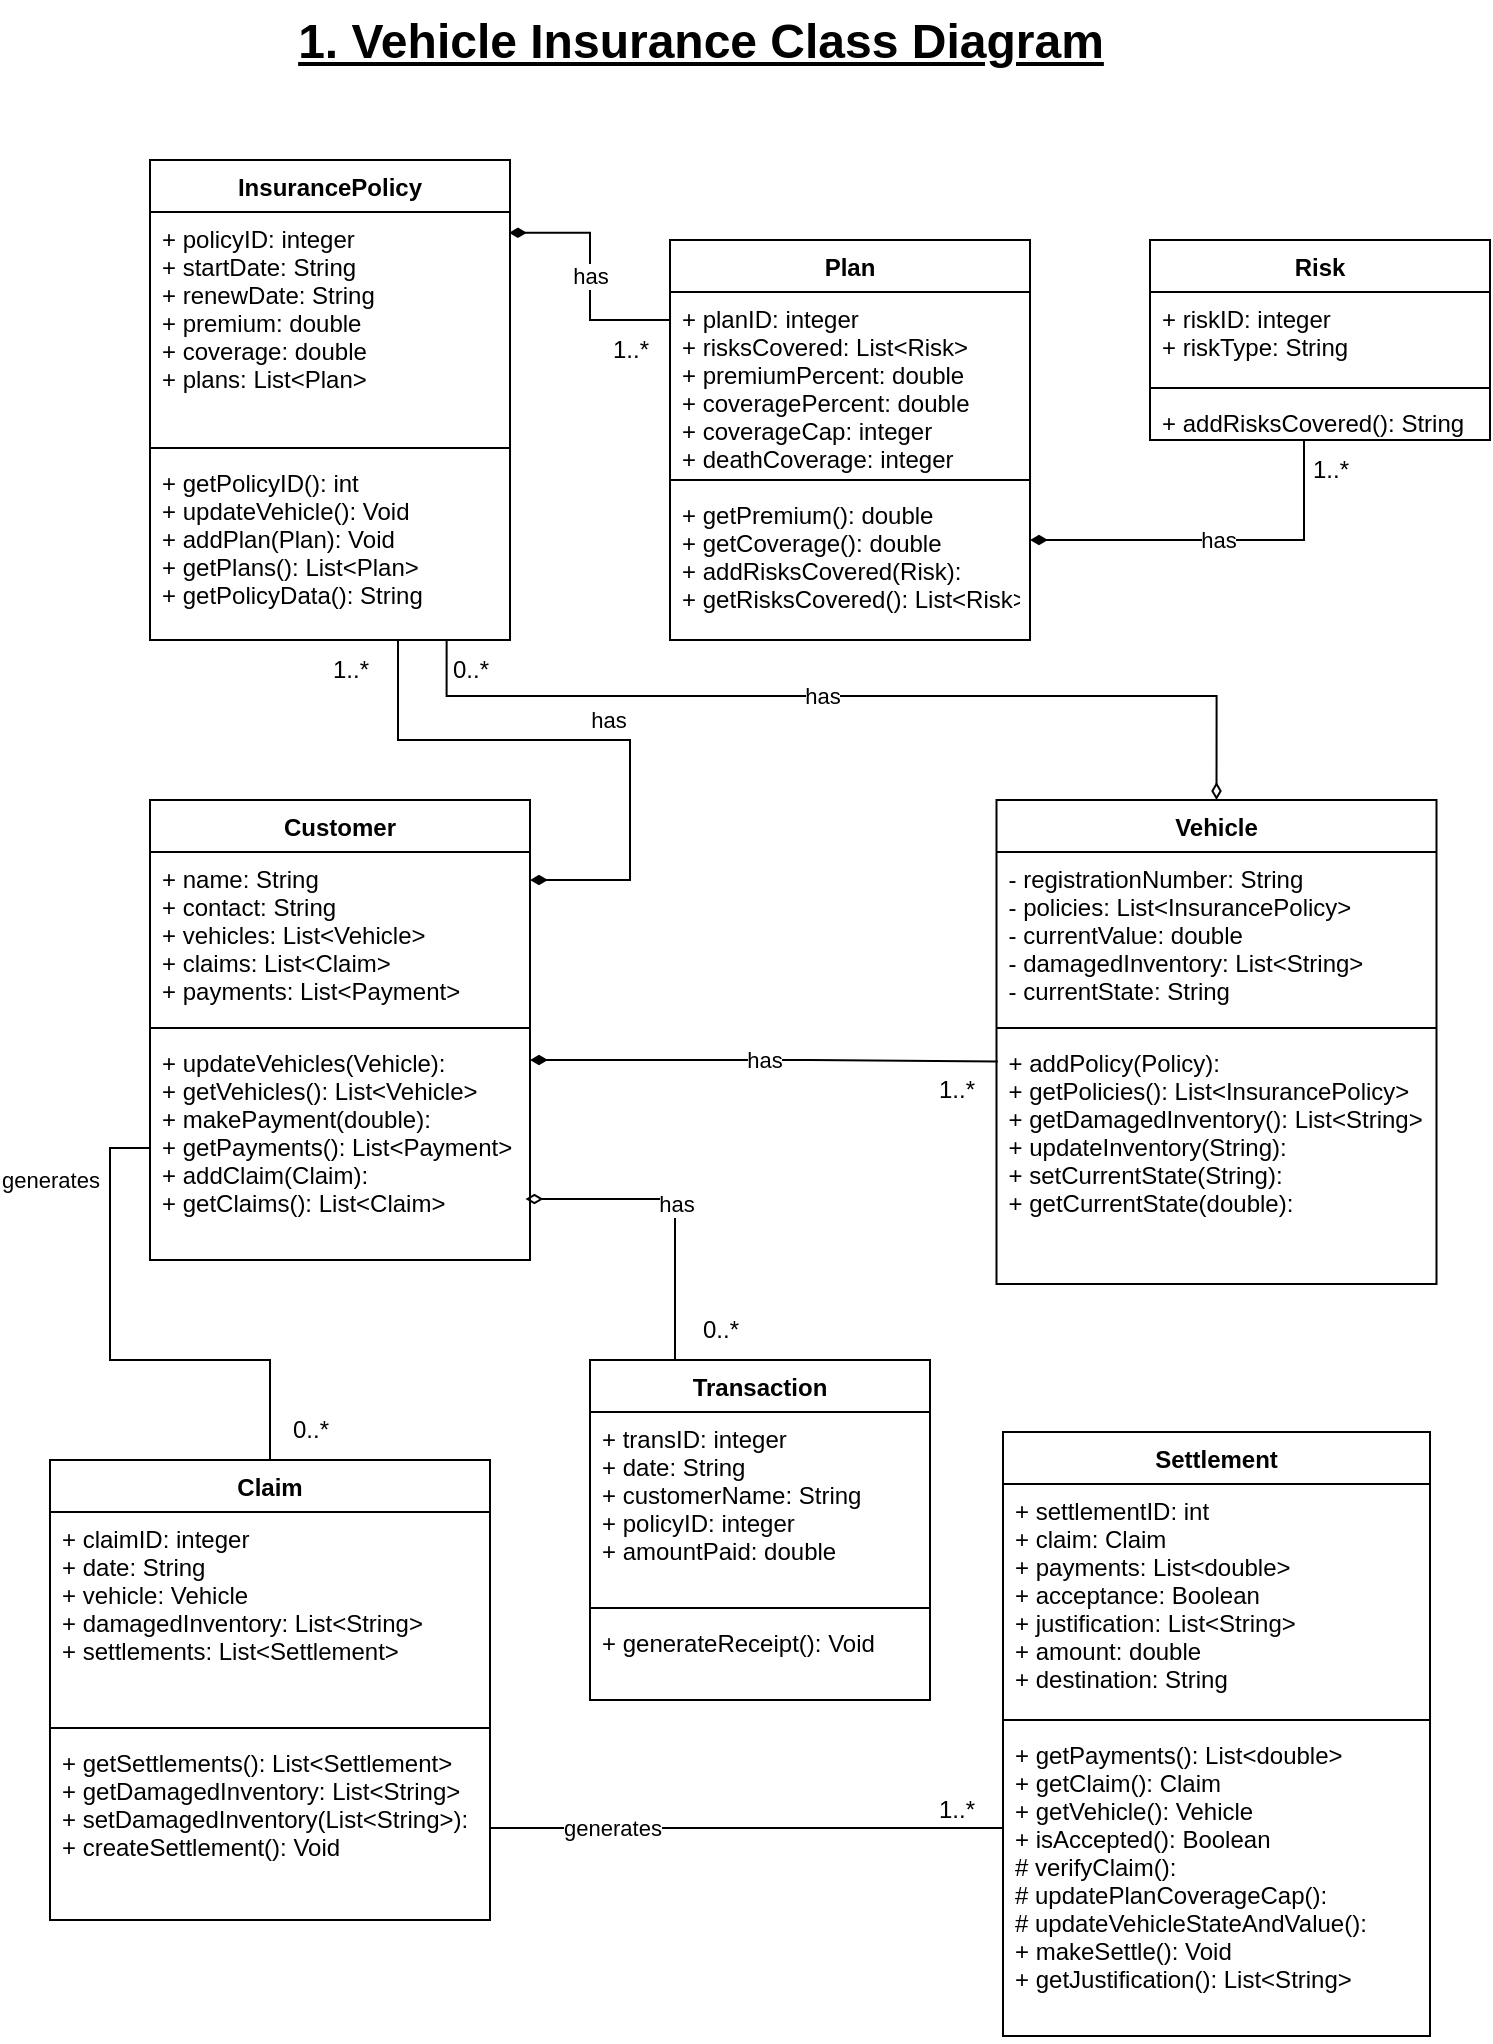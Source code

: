 <mxfile version="20.6.0" type="github">
  <diagram id="opRbN851AEoW9ykvf9_C" name="Page-1">
    <mxGraphModel dx="882" dy="1538" grid="1" gridSize="10" guides="1" tooltips="1" connect="1" arrows="1" fold="1" page="1" pageScale="1" pageWidth="850" pageHeight="1100" math="0" shadow="0">
      <root>
        <mxCell id="0" />
        <mxCell id="1" parent="0" />
        <mxCell id="mzzcEleAXUbefKg6ftuE-1" value="Customer" style="swimlane;fontStyle=1;align=center;verticalAlign=top;childLayout=stackLayout;horizontal=1;startSize=26;horizontalStack=0;resizeParent=1;resizeParentMax=0;resizeLast=0;collapsible=1;marginBottom=0;rounded=0;" vertex="1" parent="1">
          <mxGeometry x="160" y="-680" width="190" height="230" as="geometry" />
        </mxCell>
        <mxCell id="mzzcEleAXUbefKg6ftuE-2" value="+ name: String&#xa;+ contact: String&#xa;+ vehicles: List&lt;Vehicle&gt;&#xa;+ claims: List&lt;Claim&gt;&#xa;+ payments: List&lt;Payment&gt;" style="text;strokeColor=none;fillColor=none;align=left;verticalAlign=top;spacingLeft=4;spacingRight=4;overflow=hidden;rotatable=0;points=[[0,0.5],[1,0.5]];portConstraint=eastwest;rounded=0;" vertex="1" parent="mzzcEleAXUbefKg6ftuE-1">
          <mxGeometry y="26" width="190" height="84" as="geometry" />
        </mxCell>
        <mxCell id="mzzcEleAXUbefKg6ftuE-3" value="" style="line;strokeWidth=1;fillColor=none;align=left;verticalAlign=middle;spacingTop=-1;spacingLeft=3;spacingRight=3;rotatable=0;labelPosition=right;points=[];portConstraint=eastwest;rounded=0;" vertex="1" parent="mzzcEleAXUbefKg6ftuE-1">
          <mxGeometry y="110" width="190" height="8" as="geometry" />
        </mxCell>
        <mxCell id="mzzcEleAXUbefKg6ftuE-43" value="has" style="edgeStyle=orthogonalEdgeStyle;rounded=0;orthogonalLoop=1;jettySize=auto;html=1;exitX=1;exitY=0.5;exitDx=0;exitDy=0;endArrow=none;endFill=0;startArrow=diamondThin;startFill=1;entryX=0.003;entryY=0.103;entryDx=0;entryDy=0;entryPerimeter=0;" edge="1" parent="mzzcEleAXUbefKg6ftuE-1" target="mzzcEleAXUbefKg6ftuE-8">
          <mxGeometry relative="1" as="geometry">
            <Array as="points">
              <mxPoint x="330" y="130" />
            </Array>
            <mxPoint x="190" y="130" as="sourcePoint" />
            <mxPoint x="370" y="130" as="targetPoint" />
          </mxGeometry>
        </mxCell>
        <mxCell id="mzzcEleAXUbefKg6ftuE-20" value="+ updateVehicles(Vehicle): &#xa;+ getVehicles(): List&lt;Vehicle&gt;&#xa;+ makePayment(double):&#xa;+ getPayments(): List&lt;Payment&gt;&#xa;+ addClaim(Claim):&#xa;+ getClaims(): List&lt;Claim&gt; " style="text;strokeColor=none;fillColor=none;align=left;verticalAlign=top;spacingLeft=4;spacingRight=4;overflow=hidden;rotatable=0;points=[[0,0.5],[1,0.5]];portConstraint=eastwest;rounded=0;" vertex="1" parent="mzzcEleAXUbefKg6ftuE-1">
          <mxGeometry y="118" width="190" height="112" as="geometry" />
        </mxCell>
        <mxCell id="mzzcEleAXUbefKg6ftuE-5" value="Vehicle" style="swimlane;fontStyle=1;align=center;verticalAlign=top;childLayout=stackLayout;horizontal=1;startSize=26;horizontalStack=0;resizeParent=1;resizeParentMax=0;resizeLast=0;collapsible=1;marginBottom=0;rounded=0;" vertex="1" parent="1">
          <mxGeometry x="583.25" y="-680" width="220" height="242" as="geometry" />
        </mxCell>
        <mxCell id="mzzcEleAXUbefKg6ftuE-6" value="- registrationNumber: String&#xa;- policies: List&lt;InsurancePolicy&gt;&#xa;- currentValue: double&#xa;- damagedInventory: List&lt;String&gt;&#xa;- currentState: String" style="text;strokeColor=none;fillColor=none;align=left;verticalAlign=top;spacingLeft=4;spacingRight=4;overflow=hidden;rotatable=0;points=[[0,0.5],[1,0.5]];portConstraint=eastwest;rounded=0;" vertex="1" parent="mzzcEleAXUbefKg6ftuE-5">
          <mxGeometry y="26" width="220" height="84" as="geometry" />
        </mxCell>
        <mxCell id="mzzcEleAXUbefKg6ftuE-7" value="" style="line;strokeWidth=1;fillColor=none;align=left;verticalAlign=middle;spacingTop=-1;spacingLeft=3;spacingRight=3;rotatable=0;labelPosition=right;points=[];portConstraint=eastwest;rounded=0;" vertex="1" parent="mzzcEleAXUbefKg6ftuE-5">
          <mxGeometry y="110" width="220" height="8" as="geometry" />
        </mxCell>
        <mxCell id="mzzcEleAXUbefKg6ftuE-8" value="+ addPolicy(Policy): &#xa;+ getPolicies(): List&lt;InsurancePolicy&gt;&#xa;+ getDamagedInventory(): List&lt;String&gt;&#xa;+ updateInventory(String):&#xa;+ setCurrentState(String):&#xa;+ getCurrentState(double):" style="text;strokeColor=none;fillColor=none;align=left;verticalAlign=top;spacingLeft=4;spacingRight=4;overflow=hidden;rotatable=0;points=[[0,0.5],[1,0.5]];portConstraint=eastwest;rounded=0;" vertex="1" parent="mzzcEleAXUbefKg6ftuE-5">
          <mxGeometry y="118" width="220" height="124" as="geometry" />
        </mxCell>
        <mxCell id="mzzcEleAXUbefKg6ftuE-9" value="Claim" style="swimlane;fontStyle=1;align=center;verticalAlign=top;childLayout=stackLayout;horizontal=1;startSize=26;horizontalStack=0;resizeParent=1;resizeParentMax=0;resizeLast=0;collapsible=1;marginBottom=0;rounded=0;" vertex="1" parent="1">
          <mxGeometry x="110" y="-350" width="220" height="230" as="geometry" />
        </mxCell>
        <mxCell id="mzzcEleAXUbefKg6ftuE-10" value="+ claimID: integer&#xa;+ date: String&#xa;+ vehicle: Vehicle&#xa;+ damagedInventory: List&lt;String&gt;&#xa;+ settlements: List&lt;Settlement&gt;" style="text;strokeColor=none;fillColor=none;align=left;verticalAlign=top;spacingLeft=4;spacingRight=4;overflow=hidden;rotatable=0;points=[[0,0.5],[1,0.5]];portConstraint=eastwest;rounded=0;" vertex="1" parent="mzzcEleAXUbefKg6ftuE-9">
          <mxGeometry y="26" width="220" height="104" as="geometry" />
        </mxCell>
        <mxCell id="mzzcEleAXUbefKg6ftuE-11" value="" style="line;strokeWidth=1;fillColor=none;align=left;verticalAlign=middle;spacingTop=-1;spacingLeft=3;spacingRight=3;rotatable=0;labelPosition=right;points=[];portConstraint=eastwest;rounded=0;" vertex="1" parent="mzzcEleAXUbefKg6ftuE-9">
          <mxGeometry y="130" width="220" height="8" as="geometry" />
        </mxCell>
        <mxCell id="mzzcEleAXUbefKg6ftuE-19" value="+ getSettlements(): List&lt;Settlement&gt;&#xa;+ getDamagedInventory: List&lt;String&gt;&#xa;+ setDamagedInventory(List&lt;String&gt;):&#xa;+ createSettlement(): Void&#xa;" style="text;strokeColor=none;fillColor=none;align=left;verticalAlign=top;spacingLeft=4;spacingRight=4;overflow=hidden;rotatable=0;points=[[0,0.5],[1,0.5]];portConstraint=eastwest;rounded=0;" vertex="1" parent="mzzcEleAXUbefKg6ftuE-9">
          <mxGeometry y="138" width="220" height="92" as="geometry" />
        </mxCell>
        <mxCell id="mzzcEleAXUbefKg6ftuE-13" value="Settlement" style="swimlane;fontStyle=1;align=center;verticalAlign=top;childLayout=stackLayout;horizontal=1;startSize=26;horizontalStack=0;resizeParent=1;resizeParentMax=0;resizeLast=0;collapsible=1;marginBottom=0;rounded=0;" vertex="1" parent="1">
          <mxGeometry x="586.5" y="-364" width="213.5" height="302" as="geometry" />
        </mxCell>
        <mxCell id="mzzcEleAXUbefKg6ftuE-14" value="+ settlementID: int&#xa;+ claim: Claim&#xa;+ payments: List&lt;double&gt;&#xa;+ acceptance: Boolean&#xa;+ justification: List&lt;String&gt;&#xa;+ amount: double&#xa;+ destination: String" style="text;strokeColor=none;fillColor=none;align=left;verticalAlign=top;spacingLeft=4;spacingRight=4;overflow=hidden;rotatable=0;points=[[0,0.5],[1,0.5]];portConstraint=eastwest;rounded=0;" vertex="1" parent="mzzcEleAXUbefKg6ftuE-13">
          <mxGeometry y="26" width="213.5" height="114" as="geometry" />
        </mxCell>
        <mxCell id="mzzcEleAXUbefKg6ftuE-15" value="" style="line;strokeWidth=1;fillColor=none;align=left;verticalAlign=middle;spacingTop=-1;spacingLeft=3;spacingRight=3;rotatable=0;labelPosition=right;points=[];portConstraint=eastwest;rounded=0;" vertex="1" parent="mzzcEleAXUbefKg6ftuE-13">
          <mxGeometry y="140" width="213.5" height="8" as="geometry" />
        </mxCell>
        <mxCell id="mzzcEleAXUbefKg6ftuE-16" value="+ getPayments(): List&lt;double&gt;&#xa;+ getClaim(): Claim&#xa;+ getVehicle(): Vehicle&#xa;+ isAccepted(): Boolean&#xa;# verifyClaim():&#xa;# updatePlanCoverageCap():&#xa;# updateVehicleStateAndValue():&#xa;+ makeSettle(): Void&#xa;+ getJustification(): List&lt;String&gt;" style="text;strokeColor=none;fillColor=none;align=left;verticalAlign=top;spacingLeft=4;spacingRight=4;overflow=hidden;rotatable=0;points=[[0,0.5],[1,0.5]];portConstraint=eastwest;rounded=0;" vertex="1" parent="mzzcEleAXUbefKg6ftuE-13">
          <mxGeometry y="148" width="213.5" height="154" as="geometry" />
        </mxCell>
        <mxCell id="mzzcEleAXUbefKg6ftuE-21" value="InsurancePolicy" style="swimlane;fontStyle=1;align=center;verticalAlign=top;childLayout=stackLayout;horizontal=1;startSize=26;horizontalStack=0;resizeParent=1;resizeParentMax=0;resizeLast=0;collapsible=1;marginBottom=0;rounded=0;" vertex="1" parent="1">
          <mxGeometry x="160" y="-1000" width="180" height="240" as="geometry" />
        </mxCell>
        <mxCell id="mzzcEleAXUbefKg6ftuE-22" value="+ policyID: integer&#xa;+ startDate: String&#xa;+ renewDate: String&#xa;+ premium: double&#xa;+ coverage: double&#xa;+ plans: List&lt;Plan&gt;" style="text;strokeColor=none;fillColor=none;align=left;verticalAlign=top;spacingLeft=4;spacingRight=4;overflow=hidden;rotatable=0;points=[[0,0.5],[1,0.5]];portConstraint=eastwest;rounded=0;" vertex="1" parent="mzzcEleAXUbefKg6ftuE-21">
          <mxGeometry y="26" width="180" height="114" as="geometry" />
        </mxCell>
        <mxCell id="mzzcEleAXUbefKg6ftuE-23" value="" style="line;strokeWidth=1;fillColor=none;align=left;verticalAlign=middle;spacingTop=-1;spacingLeft=3;spacingRight=3;rotatable=0;labelPosition=right;points=[];portConstraint=eastwest;rounded=0;" vertex="1" parent="mzzcEleAXUbefKg6ftuE-21">
          <mxGeometry y="140" width="180" height="8" as="geometry" />
        </mxCell>
        <mxCell id="mzzcEleAXUbefKg6ftuE-38" value="+ getPolicyID(): int&#xa;+ updateVehicle(): Void&#xa;+ addPlan(Plan): Void&#xa;+ getPlans(): List&lt;Plan&gt;&#xa;+ getPolicyData(): String" style="text;strokeColor=none;fillColor=none;align=left;verticalAlign=top;spacingLeft=4;spacingRight=4;overflow=hidden;rotatable=0;points=[[0,0.5],[1,0.5]];portConstraint=eastwest;rounded=0;" vertex="1" parent="mzzcEleAXUbefKg6ftuE-21">
          <mxGeometry y="148" width="180" height="92" as="geometry" />
        </mxCell>
        <mxCell id="mzzcEleAXUbefKg6ftuE-30" value="Risk" style="swimlane;fontStyle=1;align=center;verticalAlign=top;childLayout=stackLayout;horizontal=1;startSize=26;horizontalStack=0;resizeParent=1;resizeParentMax=0;resizeLast=0;collapsible=1;marginBottom=0;rounded=0;" vertex="1" parent="1">
          <mxGeometry x="660" y="-960" width="170" height="100" as="geometry" />
        </mxCell>
        <mxCell id="mzzcEleAXUbefKg6ftuE-31" value="+ riskID: integer&#xa;+ riskType: String" style="text;strokeColor=none;fillColor=none;align=left;verticalAlign=top;spacingLeft=4;spacingRight=4;overflow=hidden;rotatable=0;points=[[0,0.5],[1,0.5]];portConstraint=eastwest;rounded=0;" vertex="1" parent="mzzcEleAXUbefKg6ftuE-30">
          <mxGeometry y="26" width="170" height="44" as="geometry" />
        </mxCell>
        <mxCell id="mzzcEleAXUbefKg6ftuE-32" value="" style="line;strokeWidth=1;fillColor=none;align=left;verticalAlign=middle;spacingTop=-1;spacingLeft=3;spacingRight=3;rotatable=0;labelPosition=right;points=[];portConstraint=eastwest;rounded=0;" vertex="1" parent="mzzcEleAXUbefKg6ftuE-30">
          <mxGeometry y="70" width="170" height="8" as="geometry" />
        </mxCell>
        <mxCell id="mzzcEleAXUbefKg6ftuE-37" value="+ addRisksCovered(): String" style="text;strokeColor=none;fillColor=none;align=left;verticalAlign=top;spacingLeft=4;spacingRight=4;overflow=hidden;rotatable=0;points=[[0,0.5],[1,0.5]];portConstraint=eastwest;rounded=0;" vertex="1" parent="mzzcEleAXUbefKg6ftuE-30">
          <mxGeometry y="78" width="170" height="22" as="geometry" />
        </mxCell>
        <mxCell id="mzzcEleAXUbefKg6ftuE-25" value="Plan" style="swimlane;fontStyle=1;align=center;verticalAlign=top;childLayout=stackLayout;horizontal=1;startSize=26;horizontalStack=0;resizeParent=1;resizeParentMax=0;resizeLast=0;collapsible=1;marginBottom=0;rounded=0;" vertex="1" parent="1">
          <mxGeometry x="420" y="-960" width="180" height="200" as="geometry" />
        </mxCell>
        <mxCell id="mzzcEleAXUbefKg6ftuE-26" value="+ planID: integer&#xa;+ risksCovered: List&lt;Risk&gt;&#xa;+ premiumPercent: double&#xa;+ coveragePercent: double&#xa;+ coverageCap: integer&#xa;+ deathCoverage: integer" style="text;strokeColor=none;fillColor=none;align=left;verticalAlign=top;spacingLeft=4;spacingRight=4;overflow=hidden;rotatable=0;points=[[0,0.5],[1,0.5]];portConstraint=eastwest;rounded=0;" vertex="1" parent="mzzcEleAXUbefKg6ftuE-25">
          <mxGeometry y="26" width="180" height="90" as="geometry" />
        </mxCell>
        <mxCell id="mzzcEleAXUbefKg6ftuE-27" value="" style="line;strokeWidth=1;fillColor=none;align=left;verticalAlign=middle;spacingTop=-1;spacingLeft=3;spacingRight=3;rotatable=0;labelPosition=right;points=[];portConstraint=eastwest;rounded=0;" vertex="1" parent="mzzcEleAXUbefKg6ftuE-25">
          <mxGeometry y="116" width="180" height="8" as="geometry" />
        </mxCell>
        <mxCell id="mzzcEleAXUbefKg6ftuE-29" value="+ getPremium(): double&#xa;+ getCoverage(): double&#xa;+ addRisksCovered(Risk):&#xa;+ getRisksCovered(): List&lt;Risk&gt;" style="text;strokeColor=none;fillColor=none;align=left;verticalAlign=top;spacingLeft=4;spacingRight=4;overflow=hidden;rotatable=0;points=[[0,0.5],[1,0.5]];portConstraint=eastwest;rounded=0;" vertex="1" parent="mzzcEleAXUbefKg6ftuE-25">
          <mxGeometry y="124" width="180" height="76" as="geometry" />
        </mxCell>
        <mxCell id="mzzcEleAXUbefKg6ftuE-39" value="Transaction" style="swimlane;fontStyle=1;align=center;verticalAlign=top;childLayout=stackLayout;horizontal=1;startSize=26;horizontalStack=0;resizeParent=1;resizeParentMax=0;resizeLast=0;collapsible=1;marginBottom=0;rounded=0;" vertex="1" parent="1">
          <mxGeometry x="380" y="-400" width="170" height="170" as="geometry" />
        </mxCell>
        <mxCell id="mzzcEleAXUbefKg6ftuE-40" value="+ transID: integer&#xa;+ date: String&#xa;+ customerName: String&#xa;+ policyID: integer&#xa;+ amountPaid: double&#xa;" style="text;strokeColor=none;fillColor=none;align=left;verticalAlign=top;spacingLeft=4;spacingRight=4;overflow=hidden;rotatable=0;points=[[0,0.5],[1,0.5]];portConstraint=eastwest;rounded=0;" vertex="1" parent="mzzcEleAXUbefKg6ftuE-39">
          <mxGeometry y="26" width="170" height="94" as="geometry" />
        </mxCell>
        <mxCell id="mzzcEleAXUbefKg6ftuE-41" value="" style="line;strokeWidth=1;fillColor=none;align=left;verticalAlign=middle;spacingTop=-1;spacingLeft=3;spacingRight=3;rotatable=0;labelPosition=right;points=[];portConstraint=eastwest;rounded=0;" vertex="1" parent="mzzcEleAXUbefKg6ftuE-39">
          <mxGeometry y="120" width="170" height="8" as="geometry" />
        </mxCell>
        <mxCell id="mzzcEleAXUbefKg6ftuE-42" value="+ generateReceipt(): Void" style="text;strokeColor=none;fillColor=none;align=left;verticalAlign=top;spacingLeft=4;spacingRight=4;overflow=hidden;rotatable=0;points=[[0,0.5],[1,0.5]];portConstraint=eastwest;rounded=0;" vertex="1" parent="mzzcEleAXUbefKg6ftuE-39">
          <mxGeometry y="128" width="170" height="42" as="geometry" />
        </mxCell>
        <mxCell id="mzzcEleAXUbefKg6ftuE-45" value="1..*" style="text;html=1;align=center;verticalAlign=middle;resizable=0;points=[];autosize=1;strokeColor=none;fillColor=none;rounded=0;" vertex="1" parent="1">
          <mxGeometry x="543.25" y="-550" width="40" height="30" as="geometry" />
        </mxCell>
        <mxCell id="mzzcEleAXUbefKg6ftuE-46" value="has" style="edgeStyle=orthogonalEdgeStyle;rounded=0;orthogonalLoop=1;jettySize=auto;html=1;endArrow=none;endFill=0;startArrow=diamondThin;startFill=1;" edge="1" parent="1" source="mzzcEleAXUbefKg6ftuE-2">
          <mxGeometry x="-0.082" y="-10" relative="1" as="geometry">
            <Array as="points">
              <mxPoint x="400" y="-640" />
              <mxPoint x="400" y="-710" />
              <mxPoint x="284" y="-710" />
            </Array>
            <mxPoint x="400" y="-700" as="sourcePoint" />
            <mxPoint x="284" y="-760" as="targetPoint" />
            <mxPoint as="offset" />
          </mxGeometry>
        </mxCell>
        <mxCell id="mzzcEleAXUbefKg6ftuE-47" value="has" style="edgeStyle=orthogonalEdgeStyle;rounded=0;orthogonalLoop=1;jettySize=auto;html=1;endArrow=none;endFill=0;startArrow=diamondThin;startFill=1;" edge="1" parent="1" target="mzzcEleAXUbefKg6ftuE-37">
          <mxGeometry relative="1" as="geometry">
            <Array as="points">
              <mxPoint x="737" y="-810" />
            </Array>
            <mxPoint x="600" y="-810" as="sourcePoint" />
            <mxPoint x="830.0" y="-809.228" as="targetPoint" />
          </mxGeometry>
        </mxCell>
        <mxCell id="mzzcEleAXUbefKg6ftuE-48" value="has" style="edgeStyle=orthogonalEdgeStyle;rounded=0;orthogonalLoop=1;jettySize=auto;html=1;exitX=0.997;exitY=0.091;exitDx=0;exitDy=0;endArrow=none;endFill=0;startArrow=diamondThin;startFill=1;exitPerimeter=0;" edge="1" parent="1" source="mzzcEleAXUbefKg6ftuE-22">
          <mxGeometry relative="1" as="geometry">
            <Array as="points">
              <mxPoint x="380" y="-964" />
              <mxPoint x="380" y="-920" />
            </Array>
            <mxPoint x="390" y="-1020" as="sourcePoint" />
            <mxPoint x="420" y="-920" as="targetPoint" />
          </mxGeometry>
        </mxCell>
        <mxCell id="mzzcEleAXUbefKg6ftuE-49" style="edgeStyle=orthogonalEdgeStyle;rounded=0;orthogonalLoop=1;jettySize=auto;html=1;endArrow=diamondThin;endFill=0;horizontal=0;startArrow=none;startFill=0;entryX=0.5;entryY=0;entryDx=0;entryDy=0;exitX=0.824;exitY=0.996;exitDx=0;exitDy=0;exitPerimeter=0;" edge="1" parent="1" source="mzzcEleAXUbefKg6ftuE-38" target="mzzcEleAXUbefKg6ftuE-5">
          <mxGeometry relative="1" as="geometry">
            <Array as="points">
              <mxPoint x="308" y="-732" />
              <mxPoint x="693" y="-732" />
            </Array>
            <mxPoint x="310" y="-732" as="sourcePoint" />
            <mxPoint x="1005" y="-626" as="targetPoint" />
          </mxGeometry>
        </mxCell>
        <mxCell id="mzzcEleAXUbefKg6ftuE-50" value="has" style="edgeLabel;html=1;align=center;verticalAlign=middle;resizable=0;points=[];rounded=0;" vertex="1" connectable="0" parent="mzzcEleAXUbefKg6ftuE-49">
          <mxGeometry x="-0.071" relative="1" as="geometry">
            <mxPoint as="offset" />
          </mxGeometry>
        </mxCell>
        <mxCell id="mzzcEleAXUbefKg6ftuE-51" value="0..*" style="text;html=1;align=center;verticalAlign=middle;resizable=0;points=[];autosize=1;strokeColor=none;fillColor=none;rounded=0;" vertex="1" parent="1">
          <mxGeometry x="300" y="-760" width="40" height="30" as="geometry" />
        </mxCell>
        <mxCell id="mzzcEleAXUbefKg6ftuE-52" value="1..*" style="text;html=1;align=center;verticalAlign=middle;resizable=0;points=[];autosize=1;strokeColor=none;fillColor=none;rounded=0;" vertex="1" parent="1">
          <mxGeometry x="380" y="-920" width="40" height="30" as="geometry" />
        </mxCell>
        <mxCell id="mzzcEleAXUbefKg6ftuE-53" value="1..*" style="text;html=1;align=center;verticalAlign=middle;resizable=0;points=[];autosize=1;strokeColor=none;fillColor=none;rounded=0;" vertex="1" parent="1">
          <mxGeometry x="730" y="-860" width="40" height="30" as="geometry" />
        </mxCell>
        <mxCell id="mzzcEleAXUbefKg6ftuE-54" value="1..*" style="text;html=1;align=center;verticalAlign=middle;resizable=0;points=[];autosize=1;strokeColor=none;fillColor=none;rounded=0;" vertex="1" parent="1">
          <mxGeometry x="240" y="-760" width="40" height="30" as="geometry" />
        </mxCell>
        <mxCell id="mzzcEleAXUbefKg6ftuE-55" value="generates" style="edgeStyle=orthogonalEdgeStyle;rounded=0;orthogonalLoop=1;jettySize=auto;html=1;endArrow=none;endFill=0;" edge="1" parent="1" source="mzzcEleAXUbefKg6ftuE-20" target="mzzcEleAXUbefKg6ftuE-9">
          <mxGeometry x="-0.719" y="-30" relative="1" as="geometry">
            <mxPoint x="190" y="-420" as="sourcePoint" />
            <mxPoint x="330" y="-360" as="targetPoint" />
            <Array as="points" />
            <mxPoint as="offset" />
          </mxGeometry>
        </mxCell>
        <mxCell id="mzzcEleAXUbefKg6ftuE-56" value="0..*" style="text;html=1;align=center;verticalAlign=middle;resizable=0;points=[];autosize=1;strokeColor=none;fillColor=none;rounded=0;" vertex="1" parent="1">
          <mxGeometry x="220" y="-380" width="40" height="30" as="geometry" />
        </mxCell>
        <mxCell id="mzzcEleAXUbefKg6ftuE-57" style="edgeStyle=orthogonalEdgeStyle;rounded=0;orthogonalLoop=1;jettySize=auto;html=1;entryX=0;entryY=0.5;entryDx=0;entryDy=0;endArrow=none;endFill=0;exitX=1;exitY=0.5;exitDx=0;exitDy=0;" edge="1" parent="1" source="mzzcEleAXUbefKg6ftuE-19" target="mzzcEleAXUbefKg6ftuE-16">
          <mxGeometry relative="1" as="geometry">
            <mxPoint x="380" y="-130" as="sourcePoint" />
            <mxPoint x="480.059" y="-3" as="targetPoint" />
            <Array as="points">
              <mxPoint x="587" y="-166" />
            </Array>
          </mxGeometry>
        </mxCell>
        <mxCell id="mzzcEleAXUbefKg6ftuE-58" value="generates" style="edgeLabel;html=1;align=center;verticalAlign=middle;resizable=0;points=[];rounded=0;" vertex="1" connectable="0" parent="mzzcEleAXUbefKg6ftuE-57">
          <mxGeometry x="-0.571" relative="1" as="geometry">
            <mxPoint as="offset" />
          </mxGeometry>
        </mxCell>
        <mxCell id="mzzcEleAXUbefKg6ftuE-59" value="1..*" style="text;html=1;align=center;verticalAlign=middle;resizable=0;points=[];autosize=1;strokeColor=none;fillColor=none;rounded=0;" vertex="1" parent="1">
          <mxGeometry x="543.25" y="-190" width="40" height="30" as="geometry" />
        </mxCell>
        <mxCell id="mzzcEleAXUbefKg6ftuE-60" value="has" style="edgeStyle=orthogonalEdgeStyle;rounded=0;orthogonalLoop=1;jettySize=auto;html=1;entryX=0.25;entryY=0;entryDx=0;entryDy=0;endArrow=none;endFill=0;startArrow=diamondThin;startFill=0;exitX=0.988;exitY=0.728;exitDx=0;exitDy=0;exitPerimeter=0;" edge="1" parent="1" source="mzzcEleAXUbefKg6ftuE-20" target="mzzcEleAXUbefKg6ftuE-39">
          <mxGeometry relative="1" as="geometry">
            <mxPoint x="380" y="-480" as="sourcePoint" />
            <mxPoint x="418.62" y="-414.06" as="targetPoint" />
          </mxGeometry>
        </mxCell>
        <mxCell id="mzzcEleAXUbefKg6ftuE-61" value="0..*" style="text;html=1;align=center;verticalAlign=middle;resizable=0;points=[];autosize=1;strokeColor=none;fillColor=none;rounded=0;" vertex="1" parent="1">
          <mxGeometry x="425" y="-430" width="40" height="30" as="geometry" />
        </mxCell>
        <mxCell id="mzzcEleAXUbefKg6ftuE-62" value="&lt;font style=&quot;font-size: 24px;&quot;&gt;&lt;u style=&quot;&quot;&gt;&lt;b style=&quot;&quot;&gt;1. Vehicle Insurance Class Diagram&lt;/b&gt;&lt;/u&gt;&lt;/font&gt;" style="text;html=1;align=center;verticalAlign=middle;resizable=0;points=[];autosize=1;strokeColor=none;fillColor=none;fontSize=25;rounded=0;" vertex="1" parent="1">
          <mxGeometry x="220" y="-1080" width="430" height="40" as="geometry" />
        </mxCell>
      </root>
    </mxGraphModel>
  </diagram>
</mxfile>
